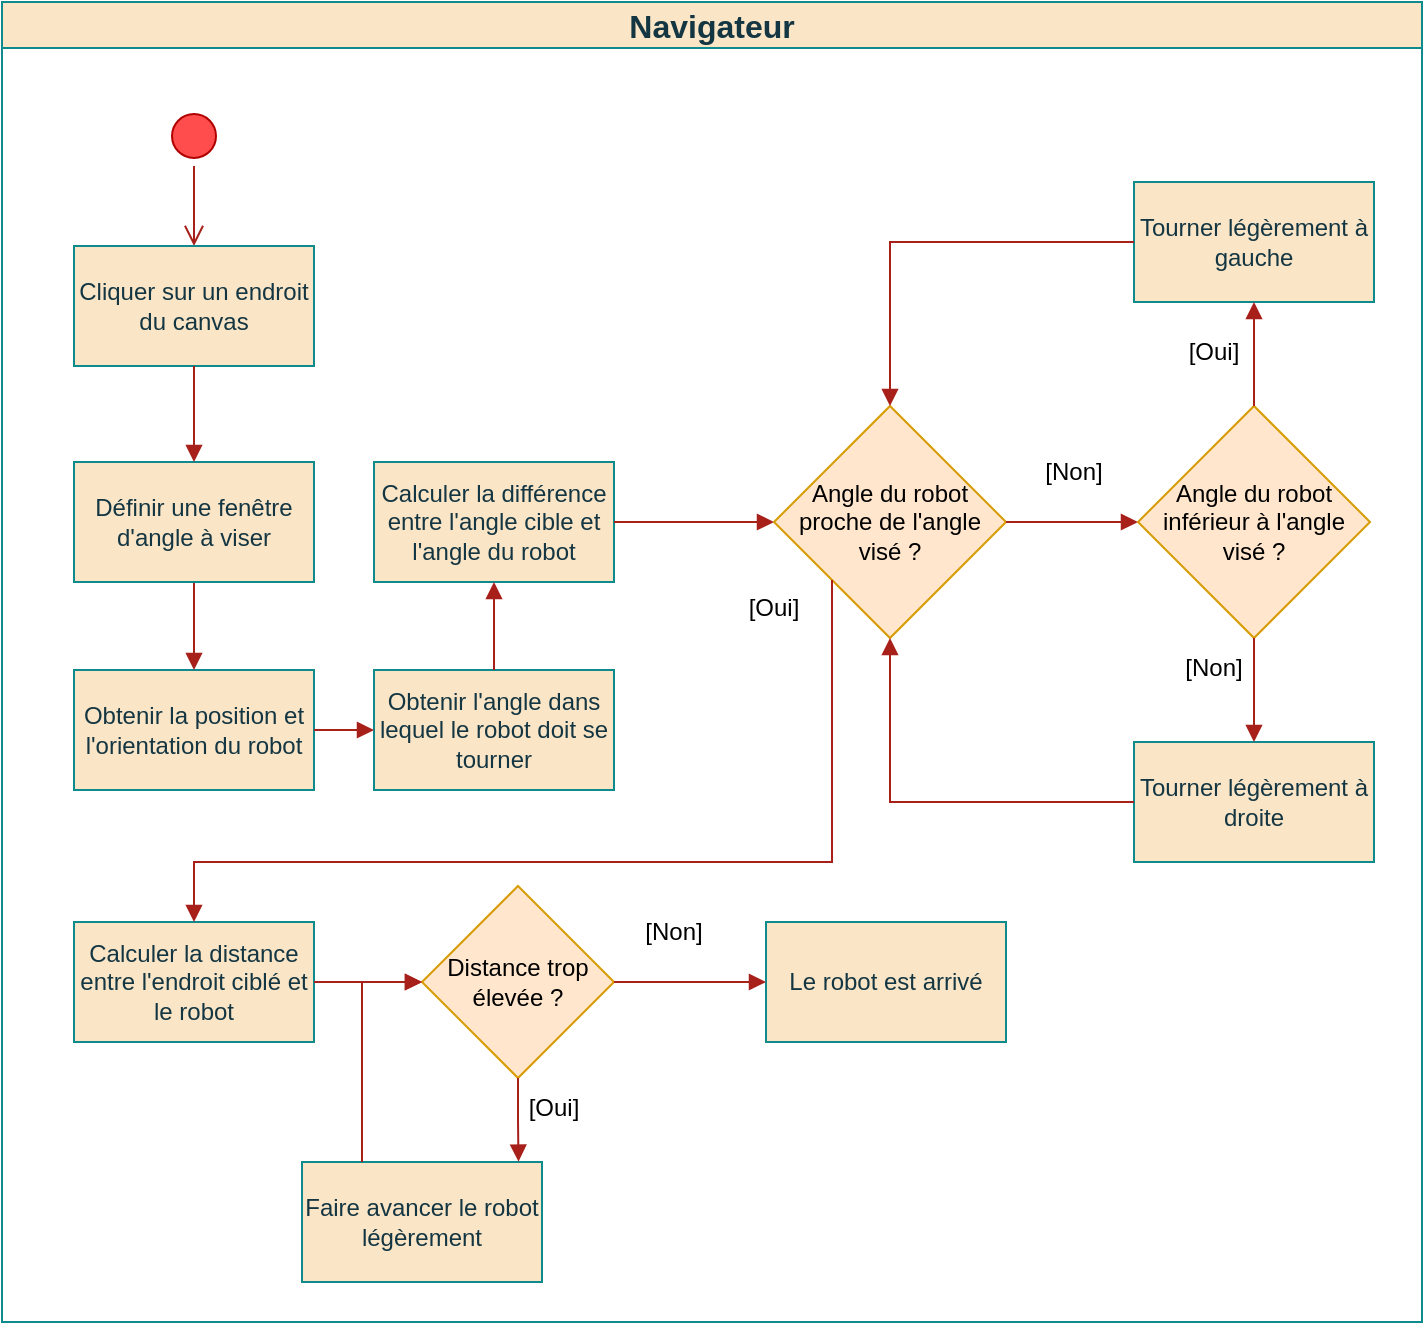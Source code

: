 <mxfile version="26.0.4">
  <diagram name="Page-1" id="rowEF2O978AL6KbjrWxw">
    <mxGraphModel dx="2100" dy="1242" grid="1" gridSize="10" guides="1" tooltips="1" connect="1" arrows="1" fold="1" page="1" pageScale="1" pageWidth="1169" pageHeight="827" math="0" shadow="0">
      <root>
        <mxCell id="0" />
        <mxCell id="1" parent="0" />
        <mxCell id="_y7poPwMKWdNdrLzsewM-1" value="&lt;font style=&quot;font-size: 16px;&quot;&gt;Navigateur&lt;/font&gt;" style="swimlane;whiteSpace=wrap;html=1;rounded=0;labelBackgroundColor=none;fillColor=#FAE5C7;strokeColor=#0F8B8D;fontColor=#143642;" parent="1" vertex="1">
          <mxGeometry x="230" y="84" width="710" height="660" as="geometry" />
        </mxCell>
        <mxCell id="Q2lX11om1wPqDBaOUwIq-11" value="" style="ellipse;html=1;shape=startState;fillColor=#ff4d4d;strokeColor=#B20000;rounded=0;labelBackgroundColor=none;fontColor=#ffffff;" parent="_y7poPwMKWdNdrLzsewM-1" vertex="1">
          <mxGeometry x="81" y="52" width="30" height="30" as="geometry" />
        </mxCell>
        <mxCell id="Q2lX11om1wPqDBaOUwIq-12" value="" style="edgeStyle=orthogonalEdgeStyle;html=1;verticalAlign=bottom;endArrow=open;endSize=8;strokeColor=#A8201A;rounded=0;labelBackgroundColor=none;fontColor=default;entryX=0.5;entryY=0;entryDx=0;entryDy=0;" parent="_y7poPwMKWdNdrLzsewM-1" source="Q2lX11om1wPqDBaOUwIq-11" edge="1">
          <mxGeometry relative="1" as="geometry">
            <mxPoint x="96" y="122" as="targetPoint" />
          </mxGeometry>
        </mxCell>
        <mxCell id="Q2lX11om1wPqDBaOUwIq-14" value="Cliquer sur un endroit du canvas" style="rounded=0;whiteSpace=wrap;html=1;labelBackgroundColor=none;fillColor=#FAE5C7;strokeColor=#0F8B8D;fontColor=#143642;" parent="_y7poPwMKWdNdrLzsewM-1" vertex="1">
          <mxGeometry x="36" y="122" width="120" height="60" as="geometry" />
        </mxCell>
        <mxCell id="Q2lX11om1wPqDBaOUwIq-16" value="Obtenir la position et l&#39;orientation du robot" style="rounded=0;whiteSpace=wrap;html=1;labelBackgroundColor=none;fillColor=#FAE5C7;strokeColor=#0F8B8D;fontColor=#143642;" parent="_y7poPwMKWdNdrLzsewM-1" vertex="1">
          <mxGeometry x="36" y="334" width="120" height="60" as="geometry" />
        </mxCell>
        <mxCell id="Q2lX11om1wPqDBaOUwIq-21" value="" style="edgeStyle=orthogonalEdgeStyle;rounded=0;orthogonalLoop=1;jettySize=auto;html=1;labelBackgroundColor=none;strokeColor=#A8201A;fontColor=default;entryX=0.5;entryY=0;entryDx=0;entryDy=0;endArrow=block;endFill=1;exitX=0.5;exitY=1;exitDx=0;exitDy=0;" parent="_y7poPwMKWdNdrLzsewM-1" source="K_qd_YkvG-FJ6O9v1U0E-4" target="Q2lX11om1wPqDBaOUwIq-16" edge="1">
          <mxGeometry relative="1" as="geometry">
            <mxPoint x="-209" y="320" as="sourcePoint" />
            <mxPoint x="-209" y="361" as="targetPoint" />
          </mxGeometry>
        </mxCell>
        <mxCell id="Q2lX11om1wPqDBaOUwIq-34" value="Obtenir l&#39;angle dans lequel le robot doit se tourner" style="rounded=0;whiteSpace=wrap;html=1;labelBackgroundColor=none;fillColor=#FAE5C7;strokeColor=#0F8B8D;fontColor=#143642;" parent="_y7poPwMKWdNdrLzsewM-1" vertex="1">
          <mxGeometry x="186" y="334" width="120" height="60" as="geometry" />
        </mxCell>
        <mxCell id="K_qd_YkvG-FJ6O9v1U0E-1" value="" style="edgeStyle=orthogonalEdgeStyle;rounded=0;orthogonalLoop=1;jettySize=auto;html=1;labelBackgroundColor=none;strokeColor=#A8201A;fontColor=default;entryX=0;entryY=0.5;entryDx=0;entryDy=0;endArrow=block;endFill=1;exitX=1;exitY=0.5;exitDx=0;exitDy=0;" edge="1" parent="_y7poPwMKWdNdrLzsewM-1" source="Q2lX11om1wPqDBaOUwIq-16" target="Q2lX11om1wPqDBaOUwIq-34">
          <mxGeometry relative="1" as="geometry">
            <mxPoint x="106" y="262" as="sourcePoint" />
            <mxPoint x="106" y="303" as="targetPoint" />
          </mxGeometry>
        </mxCell>
        <mxCell id="K_qd_YkvG-FJ6O9v1U0E-2" value="Calculer la différence entre l&#39;angle cible et l&#39;angle du robot" style="rounded=0;whiteSpace=wrap;html=1;labelBackgroundColor=none;fillColor=#FAE5C7;strokeColor=#0F8B8D;fontColor=#143642;" vertex="1" parent="_y7poPwMKWdNdrLzsewM-1">
          <mxGeometry x="186" y="230" width="120" height="60" as="geometry" />
        </mxCell>
        <mxCell id="K_qd_YkvG-FJ6O9v1U0E-3" value="" style="edgeStyle=orthogonalEdgeStyle;rounded=0;orthogonalLoop=1;jettySize=auto;html=1;labelBackgroundColor=none;strokeColor=#A8201A;fontColor=default;entryX=0.5;entryY=1;entryDx=0;entryDy=0;endArrow=block;endFill=1;exitX=0.5;exitY=0;exitDx=0;exitDy=0;" edge="1" parent="_y7poPwMKWdNdrLzsewM-1" source="Q2lX11om1wPqDBaOUwIq-34" target="K_qd_YkvG-FJ6O9v1U0E-2">
          <mxGeometry relative="1" as="geometry">
            <mxPoint x="376" y="457" as="sourcePoint" />
            <mxPoint x="376" y="508" as="targetPoint" />
          </mxGeometry>
        </mxCell>
        <mxCell id="K_qd_YkvG-FJ6O9v1U0E-4" value="Définir une fenêtre d&#39;angle à viser" style="rounded=0;whiteSpace=wrap;html=1;labelBackgroundColor=none;fillColor=#FAE5C7;strokeColor=#0F8B8D;fontColor=#143642;" vertex="1" parent="_y7poPwMKWdNdrLzsewM-1">
          <mxGeometry x="36" y="230" width="120" height="60" as="geometry" />
        </mxCell>
        <mxCell id="K_qd_YkvG-FJ6O9v1U0E-5" value="" style="edgeStyle=orthogonalEdgeStyle;rounded=0;orthogonalLoop=1;jettySize=auto;html=1;labelBackgroundColor=none;strokeColor=#A8201A;fontColor=default;entryX=0.5;entryY=0;entryDx=0;entryDy=0;endArrow=block;endFill=1;exitX=0.5;exitY=1;exitDx=0;exitDy=0;" edge="1" parent="_y7poPwMKWdNdrLzsewM-1" source="Q2lX11om1wPqDBaOUwIq-14" target="K_qd_YkvG-FJ6O9v1U0E-4">
          <mxGeometry relative="1" as="geometry">
            <mxPoint x="106" y="192" as="sourcePoint" />
            <mxPoint x="106" y="230" as="targetPoint" />
          </mxGeometry>
        </mxCell>
        <mxCell id="K_qd_YkvG-FJ6O9v1U0E-7" value="" style="edgeStyle=orthogonalEdgeStyle;rounded=0;orthogonalLoop=1;jettySize=auto;html=1;labelBackgroundColor=none;strokeColor=#A8201A;fontColor=default;entryX=0;entryY=0.5;entryDx=0;entryDy=0;endArrow=block;endFill=1;exitX=1;exitY=0.5;exitDx=0;exitDy=0;" edge="1" parent="_y7poPwMKWdNdrLzsewM-1" source="K_qd_YkvG-FJ6O9v1U0E-2" target="K_qd_YkvG-FJ6O9v1U0E-8">
          <mxGeometry relative="1" as="geometry">
            <mxPoint x="166" y="374" as="sourcePoint" />
            <mxPoint x="406" y="260" as="targetPoint" />
          </mxGeometry>
        </mxCell>
        <mxCell id="K_qd_YkvG-FJ6O9v1U0E-8" value="Angle du robot&lt;div&gt;proche de l&#39;angle visé ?&lt;/div&gt;" style="rhombus;whiteSpace=wrap;html=1;fillColor=#ffe6cc;strokeColor=#d79b00;" vertex="1" parent="_y7poPwMKWdNdrLzsewM-1">
          <mxGeometry x="386" y="202" width="116" height="116" as="geometry" />
        </mxCell>
        <mxCell id="K_qd_YkvG-FJ6O9v1U0E-10" value="" style="edgeStyle=orthogonalEdgeStyle;rounded=0;orthogonalLoop=1;jettySize=auto;html=1;labelBackgroundColor=none;strokeColor=#A8201A;fontColor=default;entryX=0;entryY=0.5;entryDx=0;entryDy=0;endArrow=block;endFill=1;exitX=1;exitY=0.5;exitDx=0;exitDy=0;" edge="1" parent="_y7poPwMKWdNdrLzsewM-1" source="K_qd_YkvG-FJ6O9v1U0E-8" target="K_qd_YkvG-FJ6O9v1U0E-13">
          <mxGeometry relative="1" as="geometry">
            <mxPoint x="506" y="260" as="sourcePoint" />
            <mxPoint x="566" y="260" as="targetPoint" />
          </mxGeometry>
        </mxCell>
        <mxCell id="K_qd_YkvG-FJ6O9v1U0E-11" value="Tourner légèrement à gauche" style="rounded=0;whiteSpace=wrap;html=1;labelBackgroundColor=none;fillColor=#FAE5C7;strokeColor=#0F8B8D;fontColor=#143642;" vertex="1" parent="_y7poPwMKWdNdrLzsewM-1">
          <mxGeometry x="566" y="90" width="120" height="60" as="geometry" />
        </mxCell>
        <mxCell id="K_qd_YkvG-FJ6O9v1U0E-12" value="Tourner légèrement à droite" style="rounded=0;whiteSpace=wrap;html=1;labelBackgroundColor=none;fillColor=#FAE5C7;strokeColor=#0F8B8D;fontColor=#143642;" vertex="1" parent="_y7poPwMKWdNdrLzsewM-1">
          <mxGeometry x="566" y="370" width="120" height="60" as="geometry" />
        </mxCell>
        <mxCell id="K_qd_YkvG-FJ6O9v1U0E-13" value="Angle du robot&lt;div&gt;inférieur à l&#39;angle visé ?&lt;/div&gt;" style="rhombus;whiteSpace=wrap;html=1;fillColor=#ffe6cc;strokeColor=#d79b00;" vertex="1" parent="_y7poPwMKWdNdrLzsewM-1">
          <mxGeometry x="568" y="202" width="116" height="116" as="geometry" />
        </mxCell>
        <mxCell id="K_qd_YkvG-FJ6O9v1U0E-18" value="[Non]" style="text;html=1;align=center;verticalAlign=middle;whiteSpace=wrap;rounded=0;" vertex="1" parent="_y7poPwMKWdNdrLzsewM-1">
          <mxGeometry x="576" y="318" width="60" height="30" as="geometry" />
        </mxCell>
        <mxCell id="K_qd_YkvG-FJ6O9v1U0E-38" value="[Oui]" style="text;html=1;align=center;verticalAlign=middle;whiteSpace=wrap;rounded=0;" vertex="1" parent="_y7poPwMKWdNdrLzsewM-1">
          <mxGeometry x="576" y="160" width="60" height="30" as="geometry" />
        </mxCell>
        <mxCell id="K_qd_YkvG-FJ6O9v1U0E-39" value="" style="edgeStyle=orthogonalEdgeStyle;rounded=0;orthogonalLoop=1;jettySize=auto;html=1;labelBackgroundColor=none;strokeColor=#A8201A;fontColor=default;entryX=0.5;entryY=0;entryDx=0;entryDy=0;endArrow=block;endFill=1;exitX=0.5;exitY=1;exitDx=0;exitDy=0;" edge="1" parent="_y7poPwMKWdNdrLzsewM-1" source="K_qd_YkvG-FJ6O9v1U0E-13" target="K_qd_YkvG-FJ6O9v1U0E-12">
          <mxGeometry relative="1" as="geometry">
            <mxPoint x="106" y="300" as="sourcePoint" />
            <mxPoint x="106" y="344" as="targetPoint" />
          </mxGeometry>
        </mxCell>
        <mxCell id="K_qd_YkvG-FJ6O9v1U0E-40" value="" style="edgeStyle=orthogonalEdgeStyle;rounded=0;orthogonalLoop=1;jettySize=auto;html=1;labelBackgroundColor=none;strokeColor=#A8201A;fontColor=default;entryX=0.5;entryY=1;entryDx=0;entryDy=0;endArrow=block;endFill=1;exitX=0.5;exitY=0;exitDx=0;exitDy=0;" edge="1" parent="_y7poPwMKWdNdrLzsewM-1" source="K_qd_YkvG-FJ6O9v1U0E-13" target="K_qd_YkvG-FJ6O9v1U0E-11">
          <mxGeometry relative="1" as="geometry">
            <mxPoint x="256" y="344" as="sourcePoint" />
            <mxPoint x="256" y="300" as="targetPoint" />
          </mxGeometry>
        </mxCell>
        <mxCell id="K_qd_YkvG-FJ6O9v1U0E-41" value="[Non]" style="text;html=1;align=center;verticalAlign=middle;whiteSpace=wrap;rounded=0;" vertex="1" parent="_y7poPwMKWdNdrLzsewM-1">
          <mxGeometry x="506" y="220" width="60" height="30" as="geometry" />
        </mxCell>
        <mxCell id="K_qd_YkvG-FJ6O9v1U0E-43" value="" style="edgeStyle=orthogonalEdgeStyle;rounded=0;orthogonalLoop=1;jettySize=auto;html=1;labelBackgroundColor=none;strokeColor=#A8201A;fontColor=default;endArrow=block;endFill=1;exitX=0;exitY=0.5;exitDx=0;exitDy=0;entryX=0.5;entryY=1;entryDx=0;entryDy=0;" edge="1" parent="_y7poPwMKWdNdrLzsewM-1" source="K_qd_YkvG-FJ6O9v1U0E-12" target="K_qd_YkvG-FJ6O9v1U0E-8">
          <mxGeometry relative="1" as="geometry">
            <mxPoint x="106" y="300" as="sourcePoint" />
            <mxPoint x="406" y="110" as="targetPoint" />
          </mxGeometry>
        </mxCell>
        <mxCell id="K_qd_YkvG-FJ6O9v1U0E-44" value="" style="edgeStyle=orthogonalEdgeStyle;rounded=0;orthogonalLoop=1;jettySize=auto;html=1;labelBackgroundColor=none;strokeColor=#A8201A;fontColor=default;endArrow=block;endFill=1;exitX=0;exitY=0.5;exitDx=0;exitDy=0;entryX=0.5;entryY=0;entryDx=0;entryDy=0;" edge="1" parent="_y7poPwMKWdNdrLzsewM-1" source="K_qd_YkvG-FJ6O9v1U0E-11" target="K_qd_YkvG-FJ6O9v1U0E-8">
          <mxGeometry relative="1" as="geometry">
            <mxPoint x="576" y="410" as="sourcePoint" />
            <mxPoint x="454" y="328" as="targetPoint" />
          </mxGeometry>
        </mxCell>
        <mxCell id="K_qd_YkvG-FJ6O9v1U0E-46" value="[Oui]" style="text;html=1;align=center;verticalAlign=middle;whiteSpace=wrap;rounded=0;" vertex="1" parent="_y7poPwMKWdNdrLzsewM-1">
          <mxGeometry x="356" y="288" width="60" height="30" as="geometry" />
        </mxCell>
        <mxCell id="K_qd_YkvG-FJ6O9v1U0E-47" value="Calculer la distance entre l&#39;endroit ciblé et le robot" style="rounded=0;whiteSpace=wrap;html=1;labelBackgroundColor=none;fillColor=#FAE5C7;strokeColor=#0F8B8D;fontColor=#143642;" vertex="1" parent="_y7poPwMKWdNdrLzsewM-1">
          <mxGeometry x="36" y="460" width="120" height="60" as="geometry" />
        </mxCell>
        <mxCell id="K_qd_YkvG-FJ6O9v1U0E-45" value="" style="edgeStyle=orthogonalEdgeStyle;rounded=0;orthogonalLoop=1;jettySize=auto;html=1;labelBackgroundColor=none;strokeColor=#A8201A;fontColor=default;endArrow=block;endFill=1;exitX=0;exitY=1;exitDx=0;exitDy=0;entryX=0.5;entryY=0;entryDx=0;entryDy=0;" edge="1" parent="_y7poPwMKWdNdrLzsewM-1" source="K_qd_YkvG-FJ6O9v1U0E-8" target="K_qd_YkvG-FJ6O9v1U0E-47">
          <mxGeometry relative="1" as="geometry">
            <mxPoint x="106" y="300" as="sourcePoint" />
            <mxPoint x="86" y="430" as="targetPoint" />
            <Array as="points">
              <mxPoint x="415" y="430" />
              <mxPoint x="96" y="430" />
            </Array>
          </mxGeometry>
        </mxCell>
        <mxCell id="K_qd_YkvG-FJ6O9v1U0E-50" value="Distance trop&lt;div&gt;élevée ?&lt;/div&gt;" style="rhombus;whiteSpace=wrap;html=1;fillColor=#ffe6cc;strokeColor=#d79b00;" vertex="1" parent="_y7poPwMKWdNdrLzsewM-1">
          <mxGeometry x="210" y="442" width="96" height="96" as="geometry" />
        </mxCell>
        <mxCell id="K_qd_YkvG-FJ6O9v1U0E-48" value="" style="edgeStyle=orthogonalEdgeStyle;rounded=0;orthogonalLoop=1;jettySize=auto;html=1;labelBackgroundColor=none;strokeColor=#A8201A;fontColor=default;endArrow=block;endFill=1;exitX=1;exitY=0.5;exitDx=0;exitDy=0;entryX=0;entryY=0.5;entryDx=0;entryDy=0;" edge="1" parent="_y7poPwMKWdNdrLzsewM-1" source="K_qd_YkvG-FJ6O9v1U0E-47" target="K_qd_YkvG-FJ6O9v1U0E-50">
          <mxGeometry relative="1" as="geometry">
            <mxPoint x="166" y="374" as="sourcePoint" />
            <mxPoint x="280" y="520" as="targetPoint" />
          </mxGeometry>
        </mxCell>
        <mxCell id="K_qd_YkvG-FJ6O9v1U0E-51" value="[Non]" style="text;html=1;align=center;verticalAlign=middle;whiteSpace=wrap;rounded=0;" vertex="1" parent="_y7poPwMKWdNdrLzsewM-1">
          <mxGeometry x="306" y="450" width="60" height="30" as="geometry" />
        </mxCell>
        <mxCell id="K_qd_YkvG-FJ6O9v1U0E-52" value="[Oui]" style="text;html=1;align=center;verticalAlign=middle;whiteSpace=wrap;rounded=0;" vertex="1" parent="_y7poPwMKWdNdrLzsewM-1">
          <mxGeometry x="246" y="538" width="60" height="30" as="geometry" />
        </mxCell>
        <mxCell id="K_qd_YkvG-FJ6O9v1U0E-54" value="Faire avancer le robot légèrement" style="rounded=0;whiteSpace=wrap;html=1;labelBackgroundColor=none;fillColor=#FAE5C7;strokeColor=#0F8B8D;fontColor=#143642;" vertex="1" parent="_y7poPwMKWdNdrLzsewM-1">
          <mxGeometry x="150" y="580" width="120" height="60" as="geometry" />
        </mxCell>
        <mxCell id="K_qd_YkvG-FJ6O9v1U0E-53" value="" style="edgeStyle=orthogonalEdgeStyle;rounded=0;orthogonalLoop=1;jettySize=auto;html=1;labelBackgroundColor=none;strokeColor=#A8201A;fontColor=default;endArrow=block;endFill=1;exitX=0.5;exitY=1;exitDx=0;exitDy=0;entryX=0.902;entryY=-0.003;entryDx=0;entryDy=0;entryPerimeter=0;" edge="1" parent="_y7poPwMKWdNdrLzsewM-1" source="K_qd_YkvG-FJ6O9v1U0E-50" target="K_qd_YkvG-FJ6O9v1U0E-54">
          <mxGeometry relative="1" as="geometry">
            <mxPoint x="150" y="640" as="sourcePoint" />
            <mxPoint x="180" y="670" as="targetPoint" />
          </mxGeometry>
        </mxCell>
        <mxCell id="K_qd_YkvG-FJ6O9v1U0E-55" value="" style="edgeStyle=orthogonalEdgeStyle;rounded=0;orthogonalLoop=1;jettySize=auto;html=1;labelBackgroundColor=none;strokeColor=#A8201A;fontColor=default;endArrow=block;endFill=1;exitX=0.25;exitY=0;exitDx=0;exitDy=0;entryX=0;entryY=0.5;entryDx=0;entryDy=0;" edge="1" parent="_y7poPwMKWdNdrLzsewM-1" source="K_qd_YkvG-FJ6O9v1U0E-54" target="K_qd_YkvG-FJ6O9v1U0E-50">
          <mxGeometry relative="1" as="geometry">
            <mxPoint x="268" y="548" as="sourcePoint" />
            <mxPoint x="268" y="610" as="targetPoint" />
          </mxGeometry>
        </mxCell>
        <mxCell id="K_qd_YkvG-FJ6O9v1U0E-57" value="Le robot est arrivé" style="rounded=0;whiteSpace=wrap;html=1;labelBackgroundColor=none;fillColor=#FAE5C7;strokeColor=#0F8B8D;fontColor=#143642;" vertex="1" parent="_y7poPwMKWdNdrLzsewM-1">
          <mxGeometry x="382" y="460" width="120" height="60" as="geometry" />
        </mxCell>
        <mxCell id="K_qd_YkvG-FJ6O9v1U0E-56" value="" style="edgeStyle=orthogonalEdgeStyle;rounded=0;orthogonalLoop=1;jettySize=auto;html=1;labelBackgroundColor=none;strokeColor=#A8201A;fontColor=default;endArrow=block;endFill=1;exitX=1;exitY=0.5;exitDx=0;exitDy=0;entryX=0;entryY=0.5;entryDx=0;entryDy=0;" edge="1" parent="_y7poPwMKWdNdrLzsewM-1" source="K_qd_YkvG-FJ6O9v1U0E-50" target="K_qd_YkvG-FJ6O9v1U0E-57">
          <mxGeometry relative="1" as="geometry">
            <mxPoint x="512" y="270" as="sourcePoint" />
            <mxPoint x="370" y="490" as="targetPoint" />
          </mxGeometry>
        </mxCell>
      </root>
    </mxGraphModel>
  </diagram>
</mxfile>
